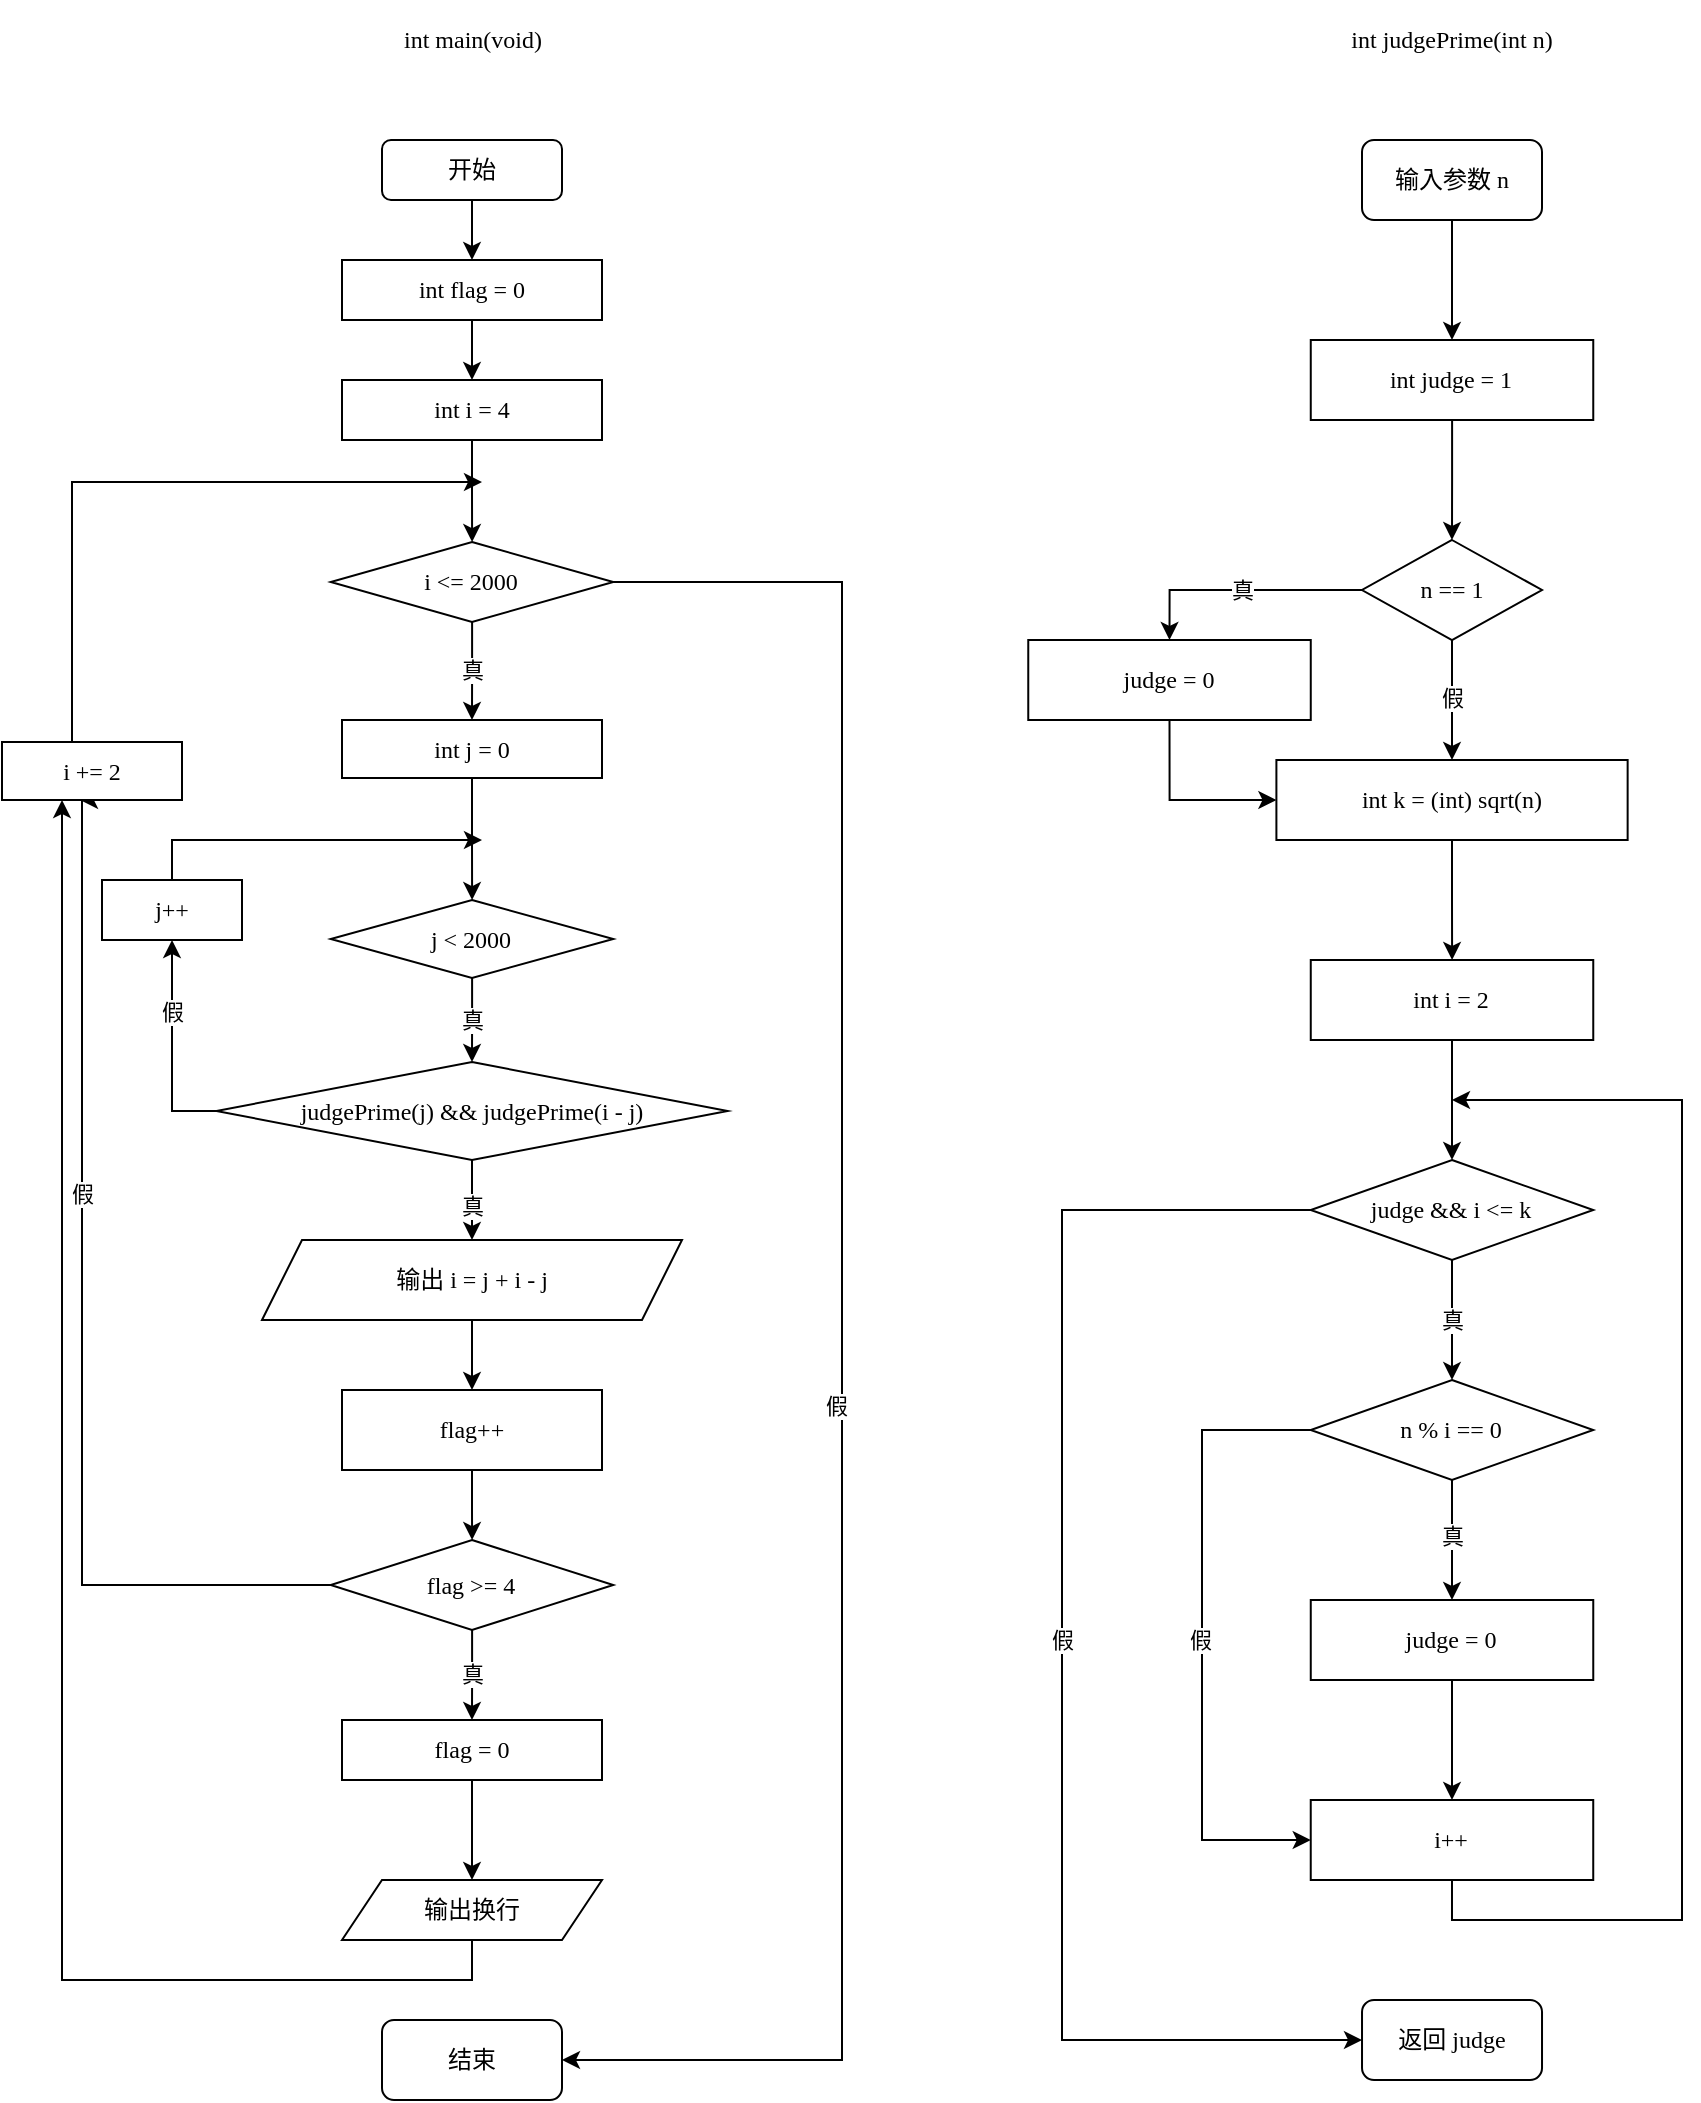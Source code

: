 <mxfile version="15.4.0" type="device"><diagram id="scNNk0Nc5E09RTxe0Wvg" name="第 1 页"><mxGraphModel dx="946" dy="672" grid="1" gridSize="10" guides="1" tooltips="1" connect="1" arrows="1" fold="1" page="1" pageScale="1" pageWidth="850" pageHeight="1100" math="0" shadow="0"><root><mxCell id="0"/><mxCell id="1" parent="0"/><mxCell id="SwPbacmh3Ds4B3KbyWxq-1" value="int judgePrime(int n)" style="text;html=1;strokeColor=none;fillColor=none;align=center;verticalAlign=middle;whiteSpace=wrap;rounded=0;fontFamily=JetBrains Mono;" parent="1" vertex="1"><mxGeometry x="640" y="20" width="170" height="40" as="geometry"/></mxCell><mxCell id="SwPbacmh3Ds4B3KbyWxq-5" style="edgeStyle=orthogonalEdgeStyle;rounded=0;orthogonalLoop=1;jettySize=auto;html=1;exitX=0.5;exitY=1;exitDx=0;exitDy=0;entryX=0.5;entryY=0;entryDx=0;entryDy=0;fontFamily=JetBrains Mono;" parent="1" source="SwPbacmh3Ds4B3KbyWxq-2" target="SwPbacmh3Ds4B3KbyWxq-4" edge="1"><mxGeometry relative="1" as="geometry"/></mxCell><mxCell id="SwPbacmh3Ds4B3KbyWxq-2" value="输入参数 n" style="rounded=1;whiteSpace=wrap;html=1;fontFamily=JetBrains Mono;" parent="1" vertex="1"><mxGeometry x="680" y="90" width="90" height="40" as="geometry"/></mxCell><mxCell id="SwPbacmh3Ds4B3KbyWxq-7" value="" style="edgeStyle=orthogonalEdgeStyle;rounded=0;orthogonalLoop=1;jettySize=auto;html=1;fontFamily=JetBrains Mono;" parent="1" source="SwPbacmh3Ds4B3KbyWxq-4" target="SwPbacmh3Ds4B3KbyWxq-6" edge="1"><mxGeometry relative="1" as="geometry"/></mxCell><mxCell id="SwPbacmh3Ds4B3KbyWxq-4" value="int judge = 1" style="rounded=0;whiteSpace=wrap;html=1;fontFamily=JetBrains Mono;" parent="1" vertex="1"><mxGeometry x="654.38" y="190" width="141.25" height="40" as="geometry"/></mxCell><mxCell id="SwPbacmh3Ds4B3KbyWxq-9" value="" style="edgeStyle=orthogonalEdgeStyle;rounded=0;orthogonalLoop=1;jettySize=auto;html=1;fontFamily=JetBrains Mono;" parent="1" source="SwPbacmh3Ds4B3KbyWxq-6" target="SwPbacmh3Ds4B3KbyWxq-8" edge="1"><mxGeometry relative="1" as="geometry"/></mxCell><mxCell id="SwPbacmh3Ds4B3KbyWxq-14" value="假" style="edgeLabel;html=1;align=center;verticalAlign=middle;resizable=0;points=[];fontFamily=JetBrains Mono;" parent="SwPbacmh3Ds4B3KbyWxq-9" vertex="1" connectable="0"><mxGeometry x="-0.035" y="-3" relative="1" as="geometry"><mxPoint x="3" as="offset"/></mxGeometry></mxCell><mxCell id="SwPbacmh3Ds4B3KbyWxq-11" style="edgeStyle=orthogonalEdgeStyle;rounded=0;orthogonalLoop=1;jettySize=auto;html=1;exitX=0;exitY=0.5;exitDx=0;exitDy=0;entryX=0.5;entryY=0;entryDx=0;entryDy=0;fontFamily=JetBrains Mono;" parent="1" source="SwPbacmh3Ds4B3KbyWxq-6" target="SwPbacmh3Ds4B3KbyWxq-10" edge="1"><mxGeometry relative="1" as="geometry"/></mxCell><mxCell id="SwPbacmh3Ds4B3KbyWxq-12" value="真" style="edgeLabel;html=1;align=center;verticalAlign=middle;resizable=0;points=[];fontFamily=JetBrains Mono;" parent="SwPbacmh3Ds4B3KbyWxq-11" vertex="1" connectable="0"><mxGeometry x="0.188" y="-3" relative="1" as="geometry"><mxPoint x="12" y="3" as="offset"/></mxGeometry></mxCell><mxCell id="SwPbacmh3Ds4B3KbyWxq-6" value="n == 1" style="rhombus;whiteSpace=wrap;html=1;fontFamily=JetBrains Mono;" parent="1" vertex="1"><mxGeometry x="680" y="290" width="90" height="50" as="geometry"/></mxCell><mxCell id="SwPbacmh3Ds4B3KbyWxq-16" value="" style="edgeStyle=orthogonalEdgeStyle;rounded=0;orthogonalLoop=1;jettySize=auto;html=1;fontFamily=JetBrains Mono;" parent="1" source="SwPbacmh3Ds4B3KbyWxq-8" target="SwPbacmh3Ds4B3KbyWxq-15" edge="1"><mxGeometry relative="1" as="geometry"/></mxCell><mxCell id="SwPbacmh3Ds4B3KbyWxq-8" value="int k = (int) sqrt(n)" style="rounded=0;whiteSpace=wrap;html=1;fontFamily=JetBrains Mono;" parent="1" vertex="1"><mxGeometry x="637.2" y="400" width="175.62" height="40" as="geometry"/></mxCell><mxCell id="SwPbacmh3Ds4B3KbyWxq-13" style="edgeStyle=orthogonalEdgeStyle;rounded=0;orthogonalLoop=1;jettySize=auto;html=1;exitX=0.5;exitY=1;exitDx=0;exitDy=0;entryX=0;entryY=0.5;entryDx=0;entryDy=0;fontFamily=JetBrains Mono;" parent="1" source="SwPbacmh3Ds4B3KbyWxq-10" target="SwPbacmh3Ds4B3KbyWxq-8" edge="1"><mxGeometry relative="1" as="geometry"/></mxCell><mxCell id="SwPbacmh3Ds4B3KbyWxq-10" value="judge = 0" style="rounded=0;whiteSpace=wrap;html=1;fontFamily=JetBrains Mono;" parent="1" vertex="1"><mxGeometry x="513.13" y="340" width="141.25" height="40" as="geometry"/></mxCell><mxCell id="SwPbacmh3Ds4B3KbyWxq-18" value="" style="edgeStyle=orthogonalEdgeStyle;rounded=0;orthogonalLoop=1;jettySize=auto;html=1;fontFamily=JetBrains Mono;" parent="1" source="SwPbacmh3Ds4B3KbyWxq-15" target="SwPbacmh3Ds4B3KbyWxq-17" edge="1"><mxGeometry relative="1" as="geometry"/></mxCell><mxCell id="SwPbacmh3Ds4B3KbyWxq-15" value="int i = 2" style="rounded=0;whiteSpace=wrap;html=1;fontFamily=JetBrains Mono;" parent="1" vertex="1"><mxGeometry x="654.38" y="500" width="141.25" height="40" as="geometry"/></mxCell><mxCell id="SwPbacmh3Ds4B3KbyWxq-20" value="" style="edgeStyle=orthogonalEdgeStyle;rounded=0;orthogonalLoop=1;jettySize=auto;html=1;fontFamily=JetBrains Mono;" parent="1" source="SwPbacmh3Ds4B3KbyWxq-17" target="SwPbacmh3Ds4B3KbyWxq-19" edge="1"><mxGeometry relative="1" as="geometry"/></mxCell><mxCell id="SwPbacmh3Ds4B3KbyWxq-21" value="真" style="edgeLabel;html=1;align=center;verticalAlign=middle;resizable=0;points=[];fontFamily=JetBrains Mono;" parent="SwPbacmh3Ds4B3KbyWxq-20" vertex="1" connectable="0"><mxGeometry x="-0.267" y="-3" relative="1" as="geometry"><mxPoint x="3" y="8" as="offset"/></mxGeometry></mxCell><mxCell id="SwPbacmh3Ds4B3KbyWxq-32" style="edgeStyle=orthogonalEdgeStyle;rounded=0;orthogonalLoop=1;jettySize=auto;html=1;exitX=0;exitY=0.5;exitDx=0;exitDy=0;fontFamily=JetBrains Mono;" parent="1" source="SwPbacmh3Ds4B3KbyWxq-17" edge="1"><mxGeometry relative="1" as="geometry"><mxPoint x="680" y="1040" as="targetPoint"/><Array as="points"><mxPoint x="530" y="625"/><mxPoint x="530" y="1040"/></Array></mxGeometry></mxCell><mxCell id="SwPbacmh3Ds4B3KbyWxq-33" value="假" style="edgeLabel;html=1;align=center;verticalAlign=middle;resizable=0;points=[];fontFamily=JetBrains Mono;" parent="SwPbacmh3Ds4B3KbyWxq-32" vertex="1" connectable="0"><mxGeometry x="-0.007" y="2" relative="1" as="geometry"><mxPoint x="-2" y="-3" as="offset"/></mxGeometry></mxCell><mxCell id="SwPbacmh3Ds4B3KbyWxq-17" value="judge &amp;amp;&amp;amp; i &amp;lt;= k" style="rhombus;whiteSpace=wrap;html=1;fontFamily=JetBrains Mono;" parent="1" vertex="1"><mxGeometry x="654.38" y="600" width="141.25" height="50" as="geometry"/></mxCell><mxCell id="SwPbacmh3Ds4B3KbyWxq-23" value="" style="edgeStyle=orthogonalEdgeStyle;rounded=0;orthogonalLoop=1;jettySize=auto;html=1;fontFamily=JetBrains Mono;" parent="1" source="SwPbacmh3Ds4B3KbyWxq-19" target="SwPbacmh3Ds4B3KbyWxq-22" edge="1"><mxGeometry relative="1" as="geometry"/></mxCell><mxCell id="SwPbacmh3Ds4B3KbyWxq-24" value="真" style="edgeLabel;html=1;align=center;verticalAlign=middle;resizable=0;points=[];fontFamily=JetBrains Mono;" parent="SwPbacmh3Ds4B3KbyWxq-23" vertex="1" connectable="0"><mxGeometry x="-0.067" y="-3" relative="1" as="geometry"><mxPoint x="3" as="offset"/></mxGeometry></mxCell><mxCell id="SwPbacmh3Ds4B3KbyWxq-27" style="edgeStyle=orthogonalEdgeStyle;rounded=0;orthogonalLoop=1;jettySize=auto;html=1;exitX=0;exitY=0.5;exitDx=0;exitDy=0;entryX=0;entryY=0.5;entryDx=0;entryDy=0;fontFamily=JetBrains Mono;" parent="1" source="SwPbacmh3Ds4B3KbyWxq-19" target="SwPbacmh3Ds4B3KbyWxq-25" edge="1"><mxGeometry relative="1" as="geometry"><Array as="points"><mxPoint x="600" y="735"/><mxPoint x="600" y="940"/></Array></mxGeometry></mxCell><mxCell id="SwPbacmh3Ds4B3KbyWxq-28" value="假" style="edgeLabel;html=1;align=center;verticalAlign=middle;resizable=0;points=[];fontFamily=JetBrains Mono;" parent="SwPbacmh3Ds4B3KbyWxq-27" vertex="1" connectable="0"><mxGeometry x="-0.048" y="-1" relative="1" as="geometry"><mxPoint y="10" as="offset"/></mxGeometry></mxCell><mxCell id="SwPbacmh3Ds4B3KbyWxq-19" value="n % i == 0" style="rhombus;whiteSpace=wrap;html=1;fontFamily=JetBrains Mono;" parent="1" vertex="1"><mxGeometry x="654.37" y="710" width="141.25" height="50" as="geometry"/></mxCell><mxCell id="SwPbacmh3Ds4B3KbyWxq-26" value="" style="edgeStyle=orthogonalEdgeStyle;rounded=0;orthogonalLoop=1;jettySize=auto;html=1;fontFamily=JetBrains Mono;" parent="1" source="SwPbacmh3Ds4B3KbyWxq-22" target="SwPbacmh3Ds4B3KbyWxq-25" edge="1"><mxGeometry relative="1" as="geometry"/></mxCell><mxCell id="SwPbacmh3Ds4B3KbyWxq-22" value="judge = 0" style="rounded=0;whiteSpace=wrap;html=1;fontFamily=JetBrains Mono;" parent="1" vertex="1"><mxGeometry x="654.38" y="820" width="141.25" height="40" as="geometry"/></mxCell><mxCell id="SwPbacmh3Ds4B3KbyWxq-29" style="edgeStyle=orthogonalEdgeStyle;rounded=0;orthogonalLoop=1;jettySize=auto;html=1;exitX=0.5;exitY=1;exitDx=0;exitDy=0;fontFamily=JetBrains Mono;" parent="1" source="SwPbacmh3Ds4B3KbyWxq-25" edge="1"><mxGeometry relative="1" as="geometry"><mxPoint x="725" y="570" as="targetPoint"/><Array as="points"><mxPoint x="725" y="980"/><mxPoint x="840" y="980"/><mxPoint x="840" y="570"/></Array></mxGeometry></mxCell><mxCell id="SwPbacmh3Ds4B3KbyWxq-25" value="i++" style="rounded=0;whiteSpace=wrap;html=1;fontFamily=JetBrains Mono;" parent="1" vertex="1"><mxGeometry x="654.37" y="920" width="141.25" height="40" as="geometry"/></mxCell><mxCell id="SwPbacmh3Ds4B3KbyWxq-31" value="返回 judge" style="rounded=1;whiteSpace=wrap;html=1;fontFamily=JetBrains Mono;" parent="1" vertex="1"><mxGeometry x="680.01" y="1020" width="90" height="40" as="geometry"/></mxCell><mxCell id="SwPbacmh3Ds4B3KbyWxq-37" value="" style="edgeStyle=orthogonalEdgeStyle;rounded=0;orthogonalLoop=1;jettySize=auto;html=1;fontFamily=JetBrains Mono;" parent="1" source="SwPbacmh3Ds4B3KbyWxq-34" target="SwPbacmh3Ds4B3KbyWxq-36" edge="1"><mxGeometry relative="1" as="geometry"/></mxCell><mxCell id="SwPbacmh3Ds4B3KbyWxq-34" value="开始" style="rounded=1;whiteSpace=wrap;html=1;fontFamily=JetBrains Mono;" parent="1" vertex="1"><mxGeometry x="190" y="90" width="90" height="30" as="geometry"/></mxCell><mxCell id="SwPbacmh3Ds4B3KbyWxq-35" value="int main(void)" style="text;html=1;align=center;verticalAlign=middle;resizable=0;points=[];autosize=1;strokeColor=none;fillColor=none;fontFamily=JetBrains Mono;" parent="1" vertex="1"><mxGeometry x="175" y="30" width="120" height="20" as="geometry"/></mxCell><mxCell id="SwPbacmh3Ds4B3KbyWxq-40" value="" style="edgeStyle=orthogonalEdgeStyle;rounded=0;orthogonalLoop=1;jettySize=auto;html=1;fontFamily=JetBrains Mono;" parent="1" source="SwPbacmh3Ds4B3KbyWxq-36" target="SwPbacmh3Ds4B3KbyWxq-38" edge="1"><mxGeometry relative="1" as="geometry"/></mxCell><mxCell id="SwPbacmh3Ds4B3KbyWxq-36" value="int flag = 0" style="rounded=0;whiteSpace=wrap;html=1;fontFamily=JetBrains Mono;" parent="1" vertex="1"><mxGeometry x="170" y="150" width="130" height="30" as="geometry"/></mxCell><mxCell id="SwPbacmh3Ds4B3KbyWxq-41" value="" style="edgeStyle=orthogonalEdgeStyle;rounded=0;orthogonalLoop=1;jettySize=auto;html=1;fontFamily=JetBrains Mono;" parent="1" source="SwPbacmh3Ds4B3KbyWxq-38" target="SwPbacmh3Ds4B3KbyWxq-39" edge="1"><mxGeometry relative="1" as="geometry"/></mxCell><mxCell id="SwPbacmh3Ds4B3KbyWxq-38" value="int i = 4" style="rounded=0;whiteSpace=wrap;html=1;fontFamily=JetBrains Mono;" parent="1" vertex="1"><mxGeometry x="170" y="210" width="130" height="30" as="geometry"/></mxCell><mxCell id="SwPbacmh3Ds4B3KbyWxq-43" value="" style="edgeStyle=orthogonalEdgeStyle;rounded=0;orthogonalLoop=1;jettySize=auto;html=1;fontFamily=JetBrains Mono;" parent="1" source="SwPbacmh3Ds4B3KbyWxq-39" target="SwPbacmh3Ds4B3KbyWxq-42" edge="1"><mxGeometry relative="1" as="geometry"/></mxCell><mxCell id="SwPbacmh3Ds4B3KbyWxq-44" value="真" style="edgeLabel;html=1;align=center;verticalAlign=middle;resizable=0;points=[];fontFamily=JetBrains Mono;" parent="SwPbacmh3Ds4B3KbyWxq-43" vertex="1" connectable="0"><mxGeometry x="0.103" y="-1" relative="1" as="geometry"><mxPoint x="1" y="-3" as="offset"/></mxGeometry></mxCell><mxCell id="SwPbacmh3Ds4B3KbyWxq-73" style="edgeStyle=orthogonalEdgeStyle;rounded=0;orthogonalLoop=1;jettySize=auto;html=1;exitX=1;exitY=0.5;exitDx=0;exitDy=0;entryX=1;entryY=0.5;entryDx=0;entryDy=0;fontFamily=JetBrains Mono;" parent="1" source="SwPbacmh3Ds4B3KbyWxq-39" target="SwPbacmh3Ds4B3KbyWxq-72" edge="1"><mxGeometry relative="1" as="geometry"><mxPoint x="430" y="941" as="targetPoint"/><Array as="points"><mxPoint x="420" y="311"/><mxPoint x="420" y="1050"/></Array></mxGeometry></mxCell><mxCell id="SwPbacmh3Ds4B3KbyWxq-74" value="假" style="edgeLabel;html=1;align=center;verticalAlign=middle;resizable=0;points=[];fontFamily=JetBrains Mono;" parent="SwPbacmh3Ds4B3KbyWxq-73" vertex="1" connectable="0"><mxGeometry x="-0.207" y="-3" relative="1" as="geometry"><mxPoint y="132" as="offset"/></mxGeometry></mxCell><mxCell id="SwPbacmh3Ds4B3KbyWxq-39" value="i &amp;lt;= 2000" style="rhombus;whiteSpace=wrap;html=1;fontFamily=JetBrains Mono;" parent="1" vertex="1"><mxGeometry x="164.38" y="291" width="141.25" height="40" as="geometry"/></mxCell><mxCell id="SwPbacmh3Ds4B3KbyWxq-46" value="" style="edgeStyle=orthogonalEdgeStyle;rounded=0;orthogonalLoop=1;jettySize=auto;html=1;fontFamily=JetBrains Mono;" parent="1" source="SwPbacmh3Ds4B3KbyWxq-42" target="SwPbacmh3Ds4B3KbyWxq-45" edge="1"><mxGeometry relative="1" as="geometry"/></mxCell><mxCell id="SwPbacmh3Ds4B3KbyWxq-42" value="int j = 0" style="rounded=0;whiteSpace=wrap;html=1;fontFamily=JetBrains Mono;" parent="1" vertex="1"><mxGeometry x="170" y="380" width="130" height="29" as="geometry"/></mxCell><mxCell id="SwPbacmh3Ds4B3KbyWxq-48" value="" style="edgeStyle=orthogonalEdgeStyle;rounded=0;orthogonalLoop=1;jettySize=auto;html=1;fontFamily=JetBrains Mono;" parent="1" source="SwPbacmh3Ds4B3KbyWxq-45" target="SwPbacmh3Ds4B3KbyWxq-47" edge="1"><mxGeometry relative="1" as="geometry"/></mxCell><mxCell id="SwPbacmh3Ds4B3KbyWxq-49" value="真" style="edgeLabel;html=1;align=center;verticalAlign=middle;resizable=0;points=[];fontFamily=JetBrains Mono;" parent="SwPbacmh3Ds4B3KbyWxq-48" vertex="1" connectable="0"><mxGeometry x="-0.3" y="-4" relative="1" as="geometry"><mxPoint x="4" y="6" as="offset"/></mxGeometry></mxCell><mxCell id="SwPbacmh3Ds4B3KbyWxq-45" value="j &amp;lt; 2000" style="rhombus;whiteSpace=wrap;html=1;fontFamily=JetBrains Mono;" parent="1" vertex="1"><mxGeometry x="164.38" y="470" width="141.25" height="39" as="geometry"/></mxCell><mxCell id="SwPbacmh3Ds4B3KbyWxq-51" value="" style="edgeStyle=orthogonalEdgeStyle;rounded=0;orthogonalLoop=1;jettySize=auto;html=1;fontFamily=JetBrains Mono;" parent="1" source="SwPbacmh3Ds4B3KbyWxq-47" target="SwPbacmh3Ds4B3KbyWxq-50" edge="1"><mxGeometry relative="1" as="geometry"/></mxCell><mxCell id="SwPbacmh3Ds4B3KbyWxq-52" value="真" style="edgeLabel;html=1;align=center;verticalAlign=middle;resizable=0;points=[];fontFamily=JetBrains Mono;" parent="SwPbacmh3Ds4B3KbyWxq-51" vertex="1" connectable="0"><mxGeometry x="-0.233" y="-1" relative="1" as="geometry"><mxPoint x="1" y="7" as="offset"/></mxGeometry></mxCell><mxCell id="SwPbacmh3Ds4B3KbyWxq-70" value="假" style="edgeStyle=orthogonalEdgeStyle;rounded=0;orthogonalLoop=1;jettySize=auto;html=1;exitX=0;exitY=0.5;exitDx=0;exitDy=0;entryX=0.5;entryY=1;entryDx=0;entryDy=0;fontFamily=JetBrains Mono;" parent="1" source="SwPbacmh3Ds4B3KbyWxq-47" target="SwPbacmh3Ds4B3KbyWxq-69" edge="1"><mxGeometry x="0.333" relative="1" as="geometry"><mxPoint as="offset"/></mxGeometry></mxCell><mxCell id="SwPbacmh3Ds4B3KbyWxq-47" value="judgePrime(j) &amp;amp;&amp;amp; judgePrime(i - j)" style="rhombus;whiteSpace=wrap;html=1;fontFamily=JetBrains Mono;" parent="1" vertex="1"><mxGeometry x="107.19" y="551" width="255.62" height="49" as="geometry"/></mxCell><mxCell id="SwPbacmh3Ds4B3KbyWxq-54" value="" style="edgeStyle=orthogonalEdgeStyle;rounded=0;orthogonalLoop=1;jettySize=auto;html=1;fontFamily=JetBrains Mono;" parent="1" source="SwPbacmh3Ds4B3KbyWxq-50" target="SwPbacmh3Ds4B3KbyWxq-53" edge="1"><mxGeometry relative="1" as="geometry"/></mxCell><mxCell id="SwPbacmh3Ds4B3KbyWxq-50" value="输出 i = j + i - j" style="shape=parallelogram;perimeter=parallelogramPerimeter;whiteSpace=wrap;html=1;fixedSize=1;fontFamily=JetBrains Mono;" parent="1" vertex="1"><mxGeometry x="130" y="640" width="210" height="40" as="geometry"/></mxCell><mxCell id="SwPbacmh3Ds4B3KbyWxq-56" value="" style="edgeStyle=orthogonalEdgeStyle;rounded=0;orthogonalLoop=1;jettySize=auto;html=1;fontFamily=JetBrains Mono;" parent="1" source="SwPbacmh3Ds4B3KbyWxq-53" target="SwPbacmh3Ds4B3KbyWxq-55" edge="1"><mxGeometry relative="1" as="geometry"/></mxCell><mxCell id="SwPbacmh3Ds4B3KbyWxq-53" value="flag++" style="rounded=0;whiteSpace=wrap;html=1;fontFamily=JetBrains Mono;" parent="1" vertex="1"><mxGeometry x="170" y="715" width="130" height="40" as="geometry"/></mxCell><mxCell id="SwPbacmh3Ds4B3KbyWxq-59" value="" style="edgeStyle=orthogonalEdgeStyle;rounded=0;orthogonalLoop=1;jettySize=auto;html=1;fontFamily=JetBrains Mono;" parent="1" source="SwPbacmh3Ds4B3KbyWxq-55" target="SwPbacmh3Ds4B3KbyWxq-58" edge="1"><mxGeometry relative="1" as="geometry"/></mxCell><mxCell id="SwPbacmh3Ds4B3KbyWxq-62" value="真" style="edgeLabel;html=1;align=center;verticalAlign=middle;resizable=0;points=[];fontFamily=JetBrains Mono;" parent="SwPbacmh3Ds4B3KbyWxq-59" vertex="1" connectable="0"><mxGeometry x="-0.034" relative="1" as="geometry"><mxPoint as="offset"/></mxGeometry></mxCell><mxCell id="F2tWCOidWYTa7sI9Ur25-4" style="edgeStyle=orthogonalEdgeStyle;rounded=0;orthogonalLoop=1;jettySize=auto;html=1;exitX=0;exitY=0.5;exitDx=0;exitDy=0;entryX=0.5;entryY=1;entryDx=0;entryDy=0;fontFamily=JetBrains Mono;" parent="1" source="SwPbacmh3Ds4B3KbyWxq-55" edge="1"><mxGeometry relative="1" as="geometry"><mxPoint x="158.38" y="812.5" as="sourcePoint"/><mxPoint x="39" y="420.0" as="targetPoint"/><Array as="points"><mxPoint x="40" y="813"/><mxPoint x="40" y="420"/></Array></mxGeometry></mxCell><mxCell id="F2tWCOidWYTa7sI9Ur25-5" value="假" style="edgeLabel;html=1;align=center;verticalAlign=middle;resizable=0;points=[];fontFamily=JetBrains Mono;" parent="F2tWCOidWYTa7sI9Ur25-4" vertex="1" connectable="0"><mxGeometry x="0.132" y="1" relative="1" as="geometry"><mxPoint x="1" y="-27" as="offset"/></mxGeometry></mxCell><mxCell id="SwPbacmh3Ds4B3KbyWxq-55" value="flag &amp;gt;= 4" style="rhombus;whiteSpace=wrap;html=1;fontFamily=JetBrains Mono;" parent="1" vertex="1"><mxGeometry x="164.38" y="790" width="141.25" height="45" as="geometry"/></mxCell><mxCell id="SwPbacmh3Ds4B3KbyWxq-61" value="" style="edgeStyle=orthogonalEdgeStyle;rounded=0;orthogonalLoop=1;jettySize=auto;html=1;fontFamily=JetBrains Mono;" parent="1" source="SwPbacmh3Ds4B3KbyWxq-58" target="SwPbacmh3Ds4B3KbyWxq-60" edge="1"><mxGeometry relative="1" as="geometry"/></mxCell><mxCell id="SwPbacmh3Ds4B3KbyWxq-58" value="flag = 0" style="rounded=0;whiteSpace=wrap;html=1;fontFamily=JetBrains Mono;" parent="1" vertex="1"><mxGeometry x="170" y="880" width="130" height="30" as="geometry"/></mxCell><mxCell id="F2tWCOidWYTa7sI9Ur25-3" style="edgeStyle=orthogonalEdgeStyle;rounded=0;orthogonalLoop=1;jettySize=auto;html=1;exitX=0.5;exitY=1;exitDx=0;exitDy=0;fontFamily=JetBrains Mono;" parent="1" source="SwPbacmh3Ds4B3KbyWxq-60" target="F2tWCOidWYTa7sI9Ur25-1" edge="1"><mxGeometry relative="1" as="geometry"><Array as="points"><mxPoint x="235" y="1010"/><mxPoint x="30" y="1010"/></Array></mxGeometry></mxCell><mxCell id="SwPbacmh3Ds4B3KbyWxq-60" value="输出换行" style="shape=parallelogram;perimeter=parallelogramPerimeter;whiteSpace=wrap;html=1;fixedSize=1;fontFamily=JetBrains Mono;" parent="1" vertex="1"><mxGeometry x="170" y="960" width="130" height="30" as="geometry"/></mxCell><mxCell id="F2tWCOidWYTa7sI9Ur25-9" style="edgeStyle=orthogonalEdgeStyle;rounded=0;orthogonalLoop=1;jettySize=auto;html=1;exitX=0.5;exitY=0;exitDx=0;exitDy=0;fontFamily=JetBrains Mono;" parent="1" source="SwPbacmh3Ds4B3KbyWxq-69" edge="1"><mxGeometry relative="1" as="geometry"><mxPoint x="240" y="440" as="targetPoint"/><Array as="points"><mxPoint x="85" y="440"/></Array></mxGeometry></mxCell><mxCell id="SwPbacmh3Ds4B3KbyWxq-69" value="j++" style="rounded=0;whiteSpace=wrap;html=1;fontFamily=JetBrains Mono;" parent="1" vertex="1"><mxGeometry x="50" y="460" width="70" height="30" as="geometry"/></mxCell><mxCell id="SwPbacmh3Ds4B3KbyWxq-72" value="结束" style="rounded=1;whiteSpace=wrap;html=1;fontFamily=JetBrains Mono;" parent="1" vertex="1"><mxGeometry x="190" y="1030" width="90" height="40" as="geometry"/></mxCell><mxCell id="F2tWCOidWYTa7sI9Ur25-6" style="edgeStyle=orthogonalEdgeStyle;rounded=0;orthogonalLoop=1;jettySize=auto;html=1;exitX=0.5;exitY=0;exitDx=0;exitDy=0;fontFamily=JetBrains Mono;" parent="1" source="F2tWCOidWYTa7sI9Ur25-1" edge="1"><mxGeometry relative="1" as="geometry"><mxPoint x="240" y="261" as="targetPoint"/><Array as="points"><mxPoint x="35" y="261"/></Array></mxGeometry></mxCell><mxCell id="F2tWCOidWYTa7sI9Ur25-1" value="i += 2" style="rounded=0;whiteSpace=wrap;html=1;fontFamily=JetBrains Mono;" parent="1" vertex="1"><mxGeometry y="391" width="90" height="29" as="geometry"/></mxCell></root></mxGraphModel></diagram></mxfile>